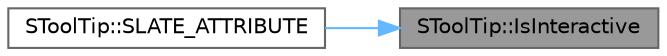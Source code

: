 digraph "SToolTip::IsInteractive"
{
 // INTERACTIVE_SVG=YES
 // LATEX_PDF_SIZE
  bgcolor="transparent";
  edge [fontname=Helvetica,fontsize=10,labelfontname=Helvetica,labelfontsize=10];
  node [fontname=Helvetica,fontsize=10,shape=box,height=0.2,width=0.4];
  rankdir="RL";
  Node1 [id="Node000001",label="SToolTip::IsInteractive",height=0.2,width=0.4,color="gray40", fillcolor="grey60", style="filled", fontcolor="black",tooltip="Checks whether this tool tip can be made interactive by the user (by holding Ctrl)."];
  Node1 -> Node2 [id="edge1_Node000001_Node000002",dir="back",color="steelblue1",style="solid",tooltip=" "];
  Node2 [id="Node000002",label="SToolTip::SLATE_ATTRIBUTE",height=0.2,width=0.4,color="grey40", fillcolor="white", style="filled",URL="$d6/dc5/classSToolTip.html#a2748eb2a22fdde2fc649c3e25da276c6",tooltip="The background/border image to display."];
}
